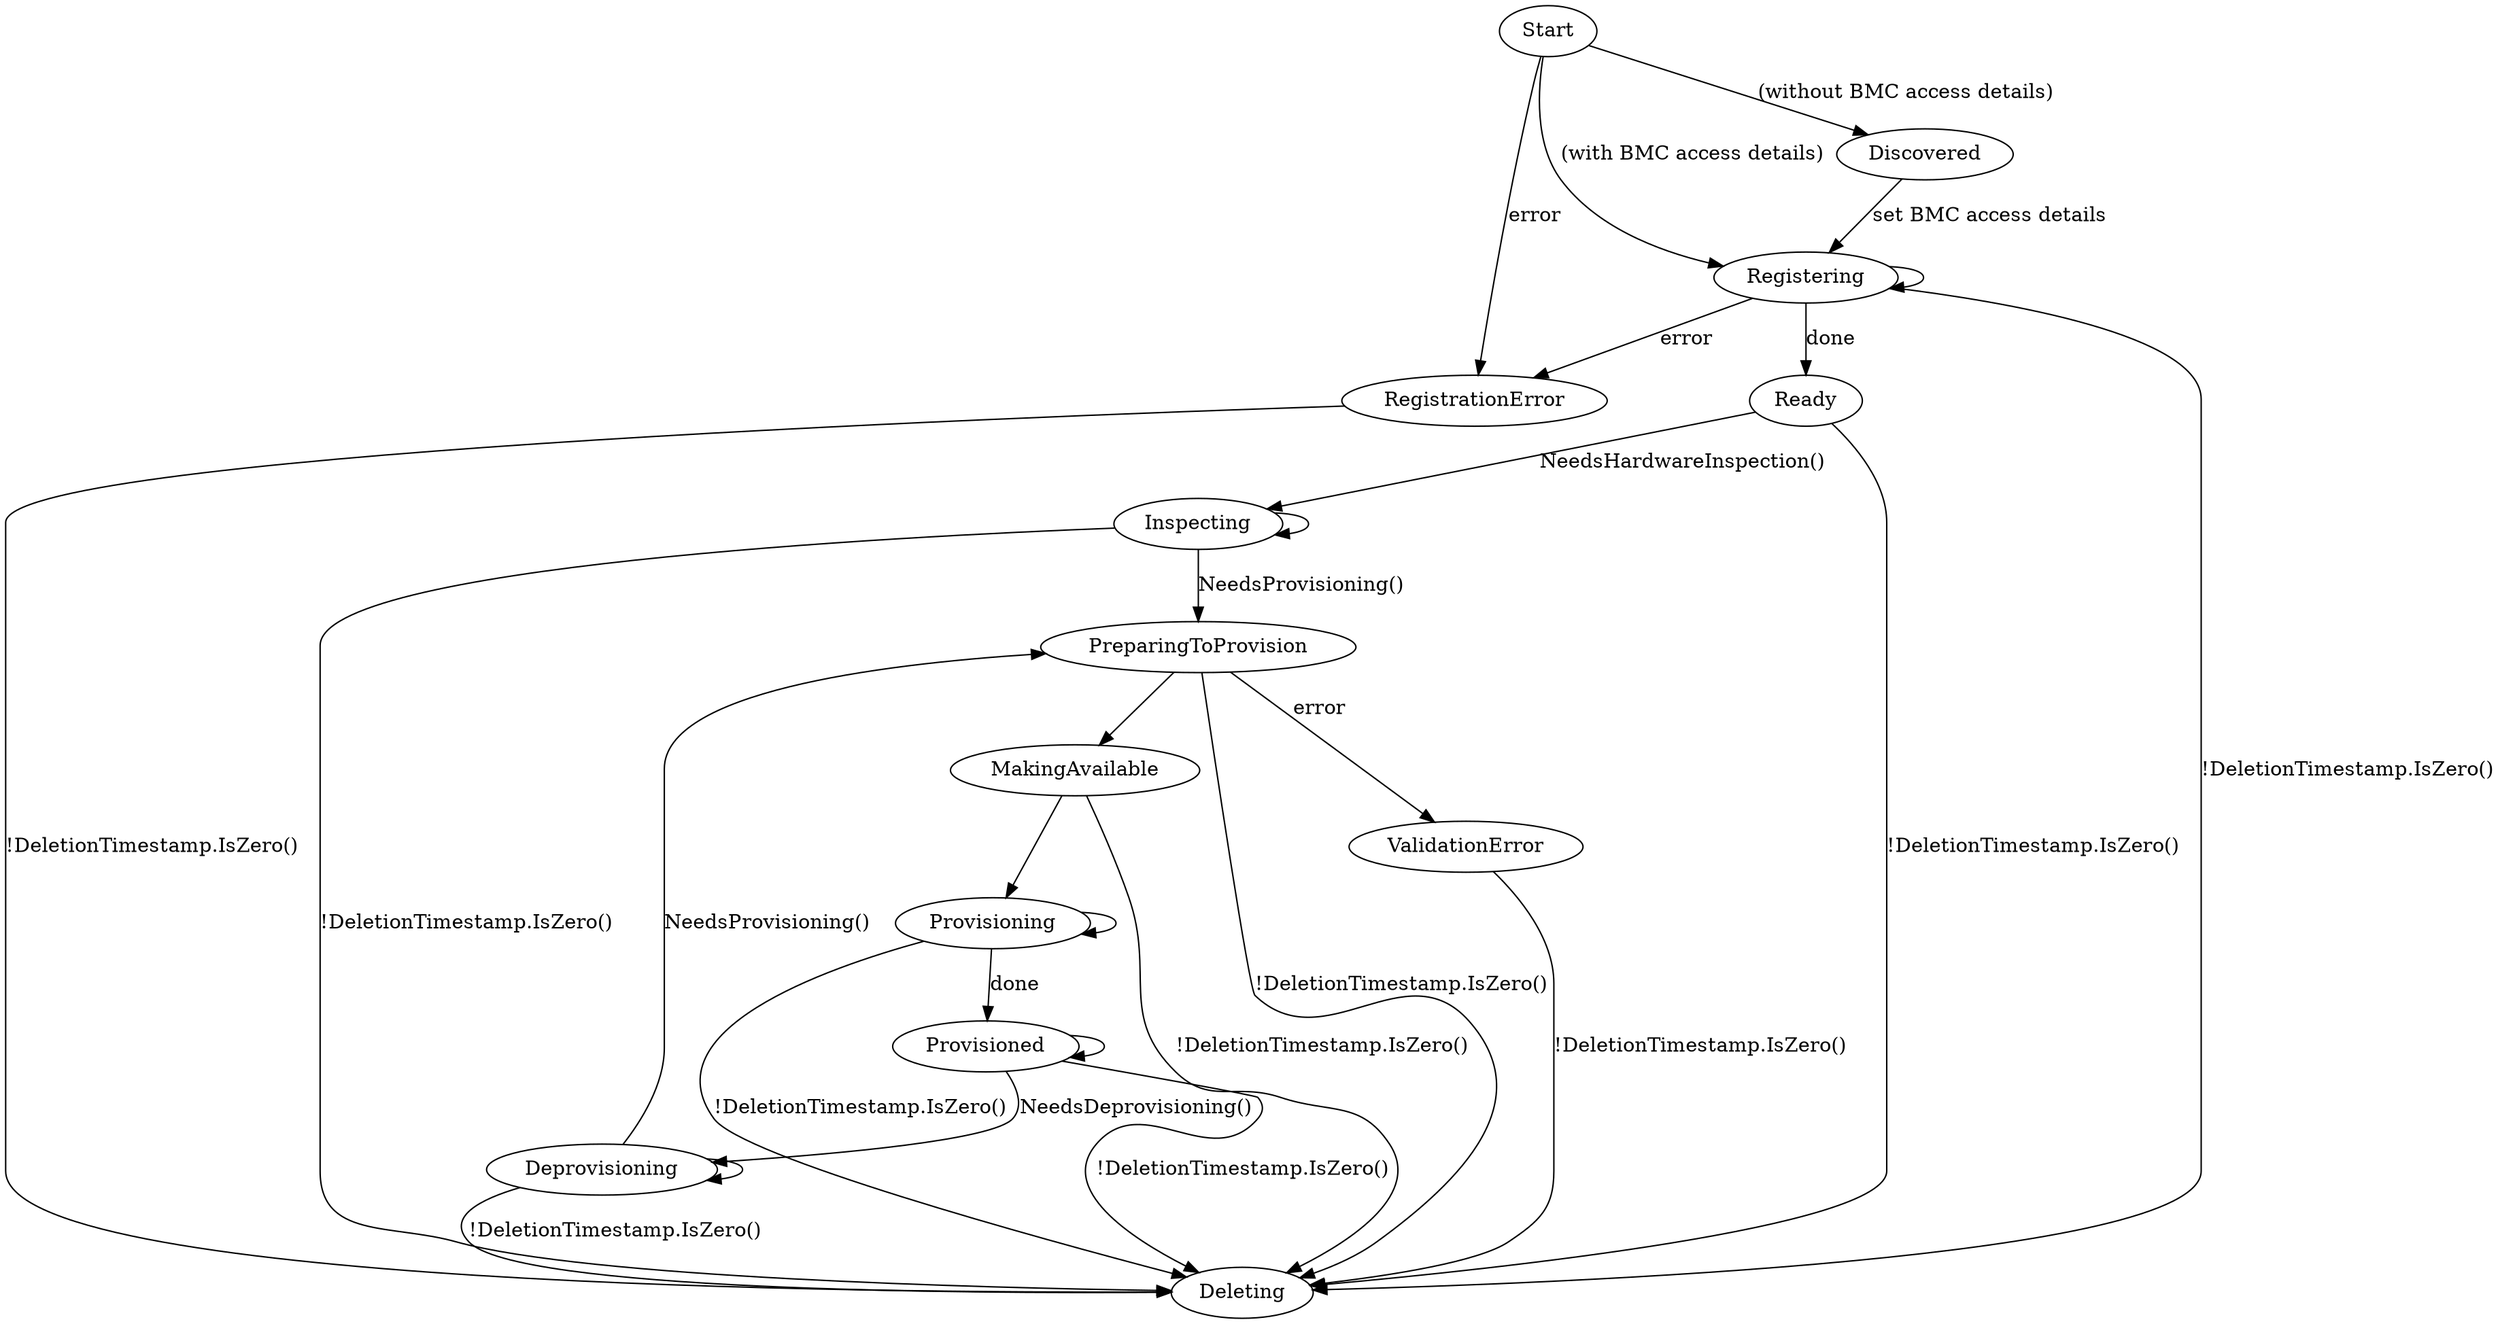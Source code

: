 digraph BaremetalHost {
    Start -> Discovered [label="(without BMC access details)"]
    Discovered -> Registering [label="set BMC access details"]
    Start -> Registering [label="(with BMC access details)"]
    Start -> RegistrationError [label=error]
    Registering -> Registering
    Registering -> Ready [label=done]
    Registering -> Deleting [label="!DeletionTimestamp.IsZero()"]
    Registering -> RegistrationError [label=error]
    RegistrationError -> Deleting [label="!DeletionTimestamp.IsZero()"]
    Ready -> Inspecting [label="NeedsHardwareInspection()"]
    Ready -> Deleting [label="!DeletionTimestamp.IsZero()"]
    Inspecting -> Inspecting
    Inspecting -> Deleting [label="!DeletionTimestamp.IsZero()"]
    Inspecting -> PreparingToProvision [label="NeedsProvisioning()"]
    PreparingToProvision -> ValidationError [label=error]
    ValidationError -> Deleting [label="!DeletionTimestamp.IsZero()"]
    PreparingToProvision -> MakingAvailable
    PreparingToProvision -> Deleting [label="!DeletionTimestamp.IsZero()"]
    MakingAvailable -> Provisioning
    MakingAvailable -> Deleting [label="!DeletionTimestamp.IsZero()"]
    Provisioning -> Provisioning
    Provisioning -> Deleting [label="!DeletionTimestamp.IsZero()"]
    Provisioning -> Provisioned [label=done]
    Provisioned -> Provisioned
    Provisioned -> Deprovisioning [label="NeedsDeprovisioning()"]
    Provisioned -> Deleting [label="!DeletionTimestamp.IsZero()"]
    Deprovisioning -> Deprovisioning
    Deprovisioning -> Deleting [label="!DeletionTimestamp.IsZero()"]
    Deprovisioning -> PreparingToProvision [label="NeedsProvisioning()"]
}
